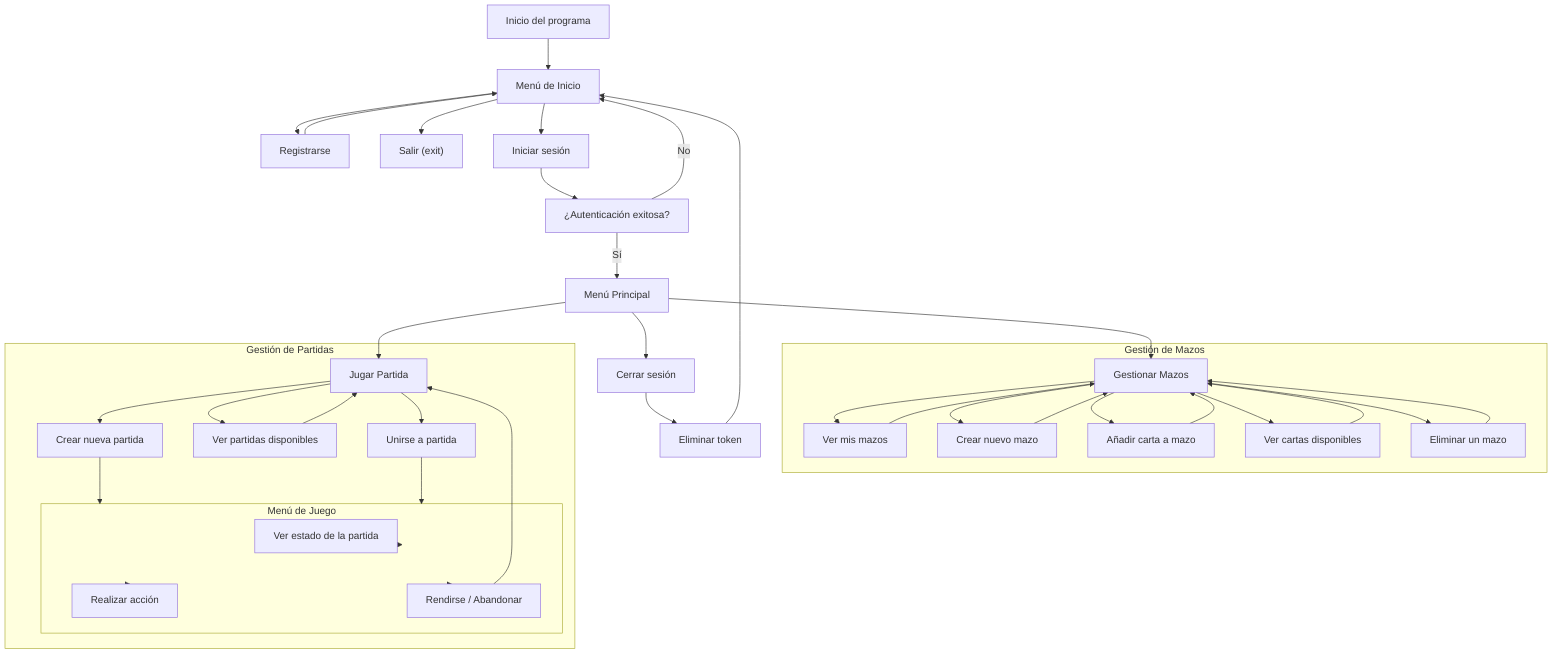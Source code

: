 flowchart TD
    Inicio[Inicio del programa] --> MenuInicio["Menú de Inicio"]
    
    MenuInicio --> Registro["Registrarse"]
    MenuInicio --> Salir["Salir (exit)"]
    MenuInicio --> Login["Iniciar sesión"]

    Registro --> MenuInicio
    Login --> Autenticado["¿Autenticación exitosa?"]
    Autenticado -- Sí --> MenuPrincipal["Menú Principal"]
    Autenticado -- No --> MenuInicio

    MenuPrincipal --> GestionarMazos["Gestionar Mazos"]
    MenuPrincipal --> JugarPartida["Jugar Partida"]
    MenuPrincipal --> CerrarSesion["Cerrar sesión"]

    CerrarSesion --> TokenEliminado["Eliminar token"]
    TokenEliminado --> MenuInicio

    subgraph Gestión de Mazos
        GestionarMazos --> VerMazos["Ver mis mazos"]
        GestionarMazos --> CrearMazo["Crear nuevo mazo"]
        GestionarMazos --> AñadirCarta["Añadir carta a mazo"]
        GestionarMazos --> VerCartas["Ver cartas disponibles"]
        GestionarMazos --> EliminarMazo["Eliminar un mazo"]
        VerMazos --> GestionarMazos
        CrearMazo --> GestionarMazos
        AñadirCarta --> GestionarMazos
        VerCartas --> GestionarMazos
        EliminarMazo --> GestionarMazos
    end

    subgraph Gestión de Partidas
        JugarPartida --> CrearPartida["Crear nueva partida"]
        JugarPartida --> VerPartidas["Ver partidas disponibles"]
        JugarPartida --> UnirsePartida["Unirse a partida"]

        CrearPartida --> MenuJuego
        UnirsePartida --> MenuJuego
        VerPartidas --> JugarPartida
    end

    subgraph MenuJuego["Menú de Juego"]
        MenuJuego --> VerEstado["Ver estado de la partida"]
        MenuJuego --> Accion["Realizar acción"]
        MenuJuego --> Rendirse["Rendirse / Abandonar"]
        Rendirse --> JugarPartida
    end